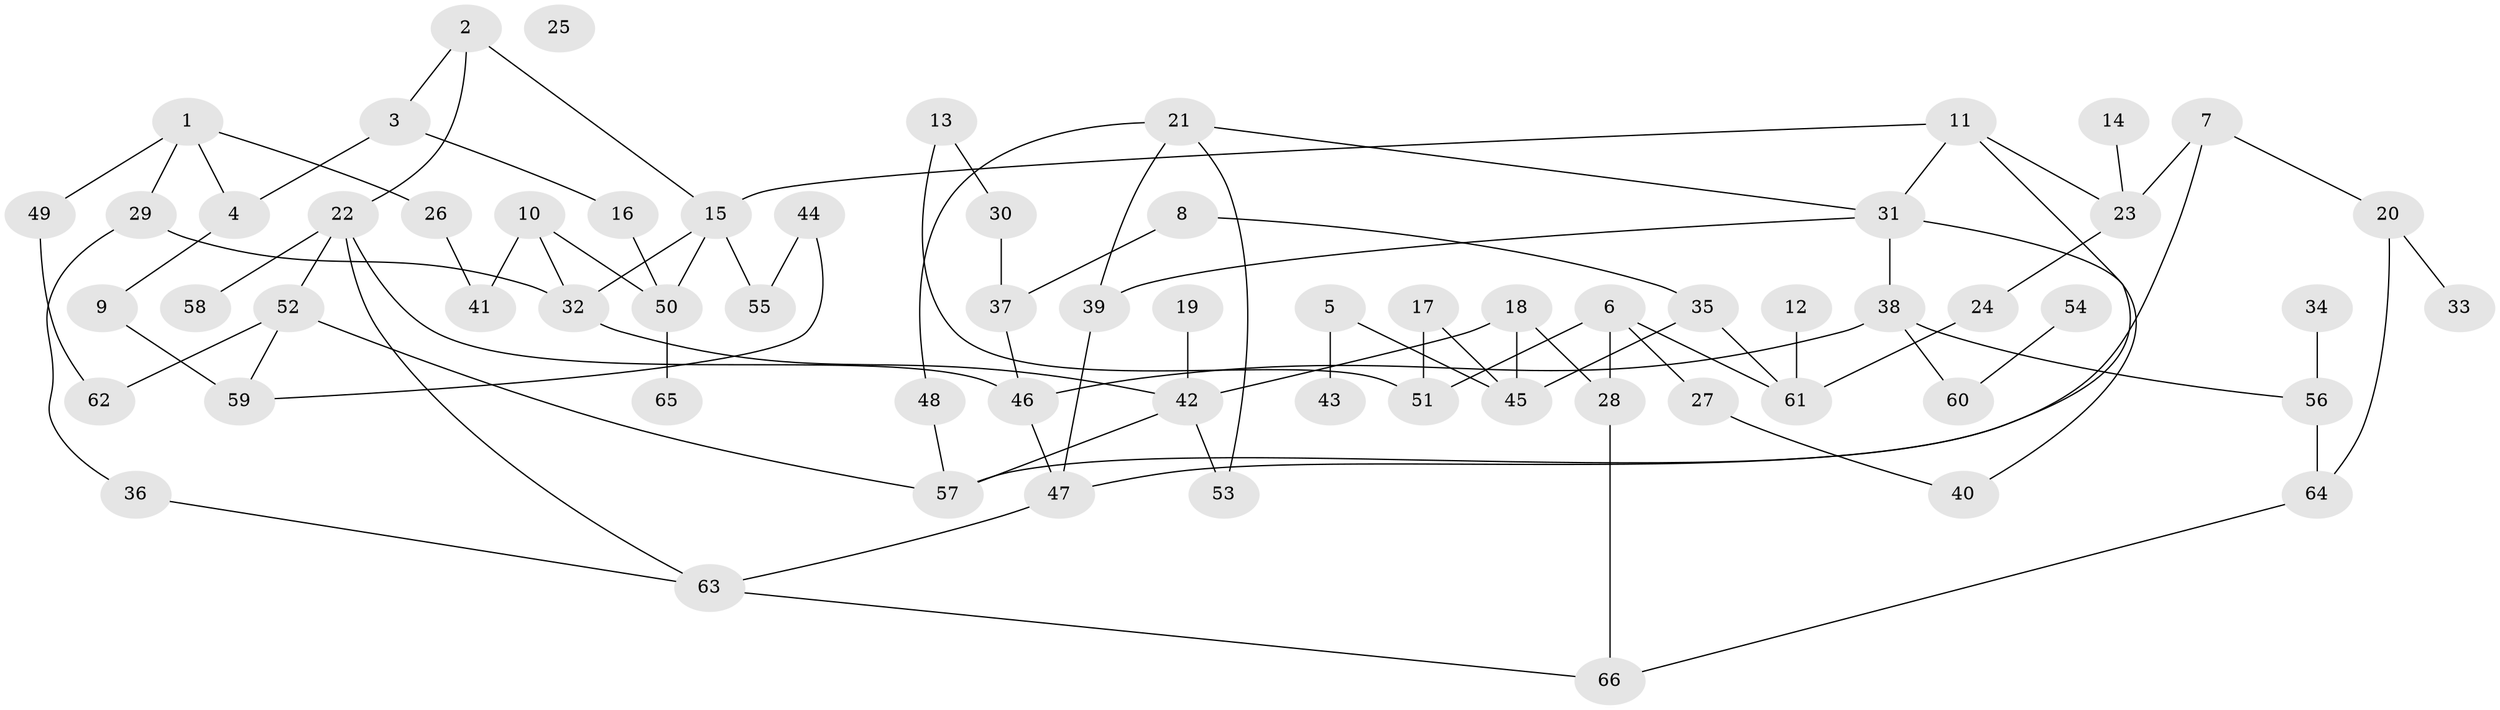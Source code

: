 // Generated by graph-tools (version 1.1) at 2025/33/03/09/25 02:33:26]
// undirected, 66 vertices, 90 edges
graph export_dot {
graph [start="1"]
  node [color=gray90,style=filled];
  1;
  2;
  3;
  4;
  5;
  6;
  7;
  8;
  9;
  10;
  11;
  12;
  13;
  14;
  15;
  16;
  17;
  18;
  19;
  20;
  21;
  22;
  23;
  24;
  25;
  26;
  27;
  28;
  29;
  30;
  31;
  32;
  33;
  34;
  35;
  36;
  37;
  38;
  39;
  40;
  41;
  42;
  43;
  44;
  45;
  46;
  47;
  48;
  49;
  50;
  51;
  52;
  53;
  54;
  55;
  56;
  57;
  58;
  59;
  60;
  61;
  62;
  63;
  64;
  65;
  66;
  1 -- 4;
  1 -- 26;
  1 -- 29;
  1 -- 49;
  2 -- 3;
  2 -- 15;
  2 -- 22;
  3 -- 4;
  3 -- 16;
  4 -- 9;
  5 -- 43;
  5 -- 45;
  6 -- 27;
  6 -- 28;
  6 -- 51;
  6 -- 61;
  7 -- 20;
  7 -- 23;
  7 -- 57;
  8 -- 35;
  8 -- 37;
  9 -- 59;
  10 -- 32;
  10 -- 41;
  10 -- 50;
  11 -- 15;
  11 -- 23;
  11 -- 31;
  11 -- 47;
  12 -- 61;
  13 -- 30;
  13 -- 51;
  14 -- 23;
  15 -- 32;
  15 -- 50;
  15 -- 55;
  16 -- 50;
  17 -- 45;
  17 -- 51;
  18 -- 28;
  18 -- 42;
  18 -- 45;
  19 -- 42;
  20 -- 33;
  20 -- 64;
  21 -- 31;
  21 -- 39;
  21 -- 48;
  21 -- 53;
  22 -- 46;
  22 -- 52;
  22 -- 58;
  22 -- 63;
  23 -- 24;
  24 -- 61;
  26 -- 41;
  27 -- 40;
  28 -- 66;
  29 -- 32;
  29 -- 36;
  30 -- 37;
  31 -- 38;
  31 -- 39;
  31 -- 40;
  32 -- 42;
  34 -- 56;
  35 -- 45;
  35 -- 61;
  36 -- 63;
  37 -- 46;
  38 -- 46;
  38 -- 56;
  38 -- 60;
  39 -- 47;
  42 -- 53;
  42 -- 57;
  44 -- 55;
  44 -- 59;
  46 -- 47;
  47 -- 63;
  48 -- 57;
  49 -- 62;
  50 -- 65;
  52 -- 57;
  52 -- 59;
  52 -- 62;
  54 -- 60;
  56 -- 64;
  63 -- 66;
  64 -- 66;
}

